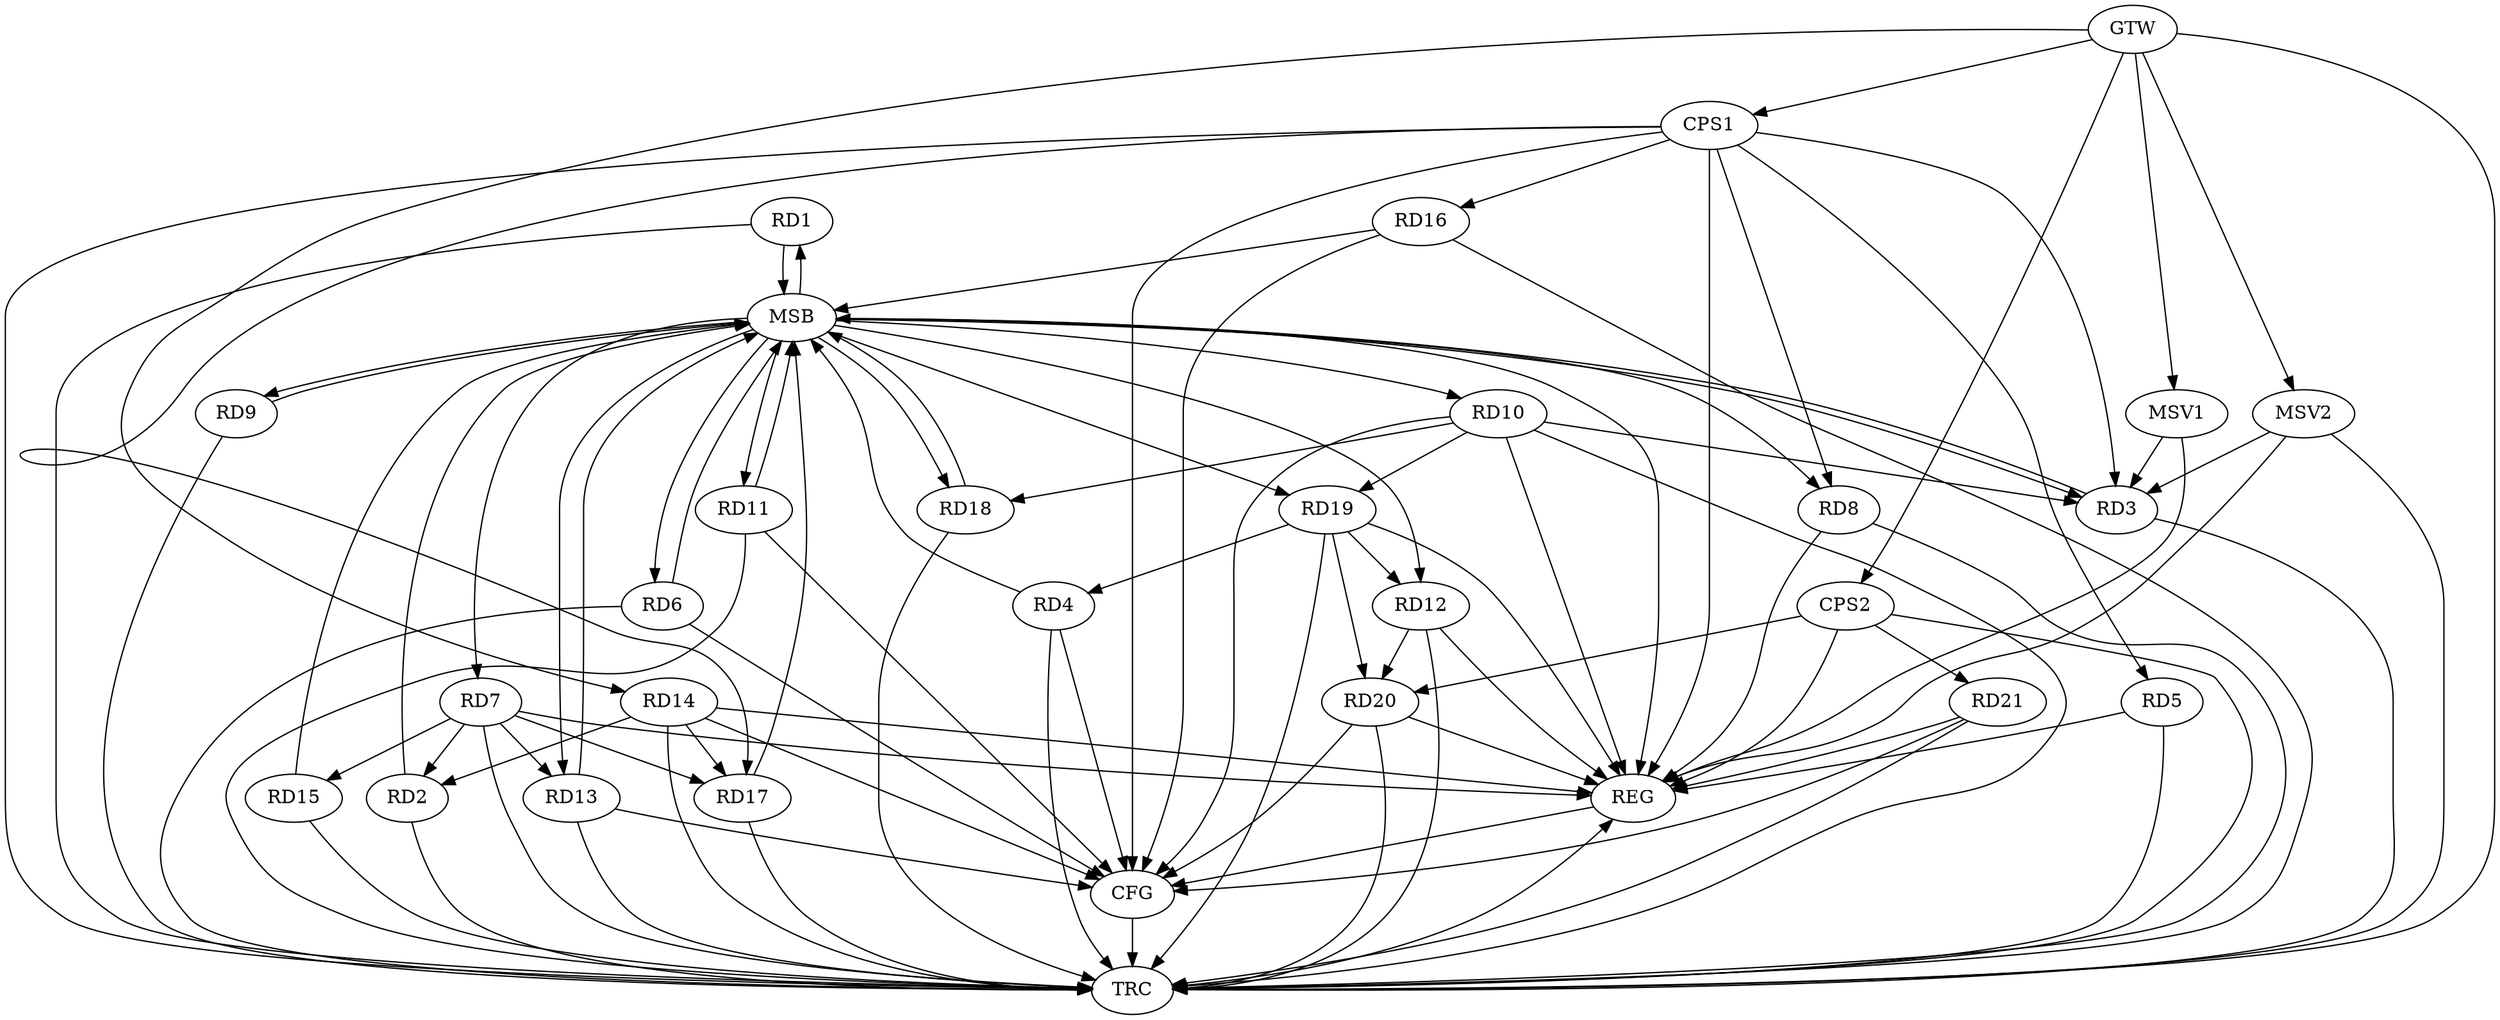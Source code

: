 strict digraph G {
  RD1 [ label="RD1" ];
  RD2 [ label="RD2" ];
  RD3 [ label="RD3" ];
  RD4 [ label="RD4" ];
  RD5 [ label="RD5" ];
  RD6 [ label="RD6" ];
  RD7 [ label="RD7" ];
  RD8 [ label="RD8" ];
  RD9 [ label="RD9" ];
  RD10 [ label="RD10" ];
  RD11 [ label="RD11" ];
  RD12 [ label="RD12" ];
  RD13 [ label="RD13" ];
  RD14 [ label="RD14" ];
  RD15 [ label="RD15" ];
  RD16 [ label="RD16" ];
  RD17 [ label="RD17" ];
  RD18 [ label="RD18" ];
  RD19 [ label="RD19" ];
  RD20 [ label="RD20" ];
  RD21 [ label="RD21" ];
  CPS1 [ label="CPS1" ];
  CPS2 [ label="CPS2" ];
  GTW [ label="GTW" ];
  REG [ label="REG" ];
  MSB [ label="MSB" ];
  CFG [ label="CFG" ];
  TRC [ label="TRC" ];
  MSV1 [ label="MSV1" ];
  MSV2 [ label="MSV2" ];
  RD7 -> RD2;
  RD14 -> RD2;
  RD10 -> RD3;
  RD19 -> RD4;
  RD7 -> RD13;
  RD7 -> RD15;
  RD7 -> RD17;
  RD10 -> RD18;
  RD10 -> RD19;
  RD19 -> RD12;
  RD12 -> RD20;
  RD14 -> RD17;
  RD19 -> RD20;
  CPS1 -> RD3;
  CPS1 -> RD5;
  CPS1 -> RD8;
  CPS1 -> RD16;
  CPS1 -> RD17;
  CPS2 -> RD20;
  CPS2 -> RD21;
  GTW -> RD14;
  GTW -> CPS1;
  GTW -> CPS2;
  RD5 -> REG;
  RD7 -> REG;
  RD8 -> REG;
  RD10 -> REG;
  RD12 -> REG;
  RD14 -> REG;
  RD19 -> REG;
  RD20 -> REG;
  RD21 -> REG;
  CPS1 -> REG;
  CPS2 -> REG;
  RD1 -> MSB;
  MSB -> RD3;
  MSB -> RD6;
  MSB -> RD8;
  MSB -> RD11;
  MSB -> REG;
  RD2 -> MSB;
  MSB -> RD18;
  RD3 -> MSB;
  RD4 -> MSB;
  RD6 -> MSB;
  MSB -> RD1;
  MSB -> RD7;
  RD9 -> MSB;
  MSB -> RD13;
  MSB -> RD19;
  RD11 -> MSB;
  MSB -> RD9;
  RD13 -> MSB;
  MSB -> RD10;
  MSB -> RD12;
  RD15 -> MSB;
  RD16 -> MSB;
  RD17 -> MSB;
  RD18 -> MSB;
  RD13 -> CFG;
  RD21 -> CFG;
  RD11 -> CFG;
  RD20 -> CFG;
  RD14 -> CFG;
  RD16 -> CFG;
  CPS1 -> CFG;
  RD6 -> CFG;
  RD10 -> CFG;
  RD4 -> CFG;
  REG -> CFG;
  RD1 -> TRC;
  RD2 -> TRC;
  RD3 -> TRC;
  RD4 -> TRC;
  RD5 -> TRC;
  RD6 -> TRC;
  RD7 -> TRC;
  RD8 -> TRC;
  RD9 -> TRC;
  RD10 -> TRC;
  RD11 -> TRC;
  RD12 -> TRC;
  RD13 -> TRC;
  RD14 -> TRC;
  RD15 -> TRC;
  RD16 -> TRC;
  RD17 -> TRC;
  RD18 -> TRC;
  RD19 -> TRC;
  RD20 -> TRC;
  RD21 -> TRC;
  CPS1 -> TRC;
  CPS2 -> TRC;
  GTW -> TRC;
  CFG -> TRC;
  TRC -> REG;
  MSV1 -> RD3;
  GTW -> MSV1;
  MSV1 -> REG;
  MSV2 -> RD3;
  GTW -> MSV2;
  MSV2 -> REG;
  MSV2 -> TRC;
}
